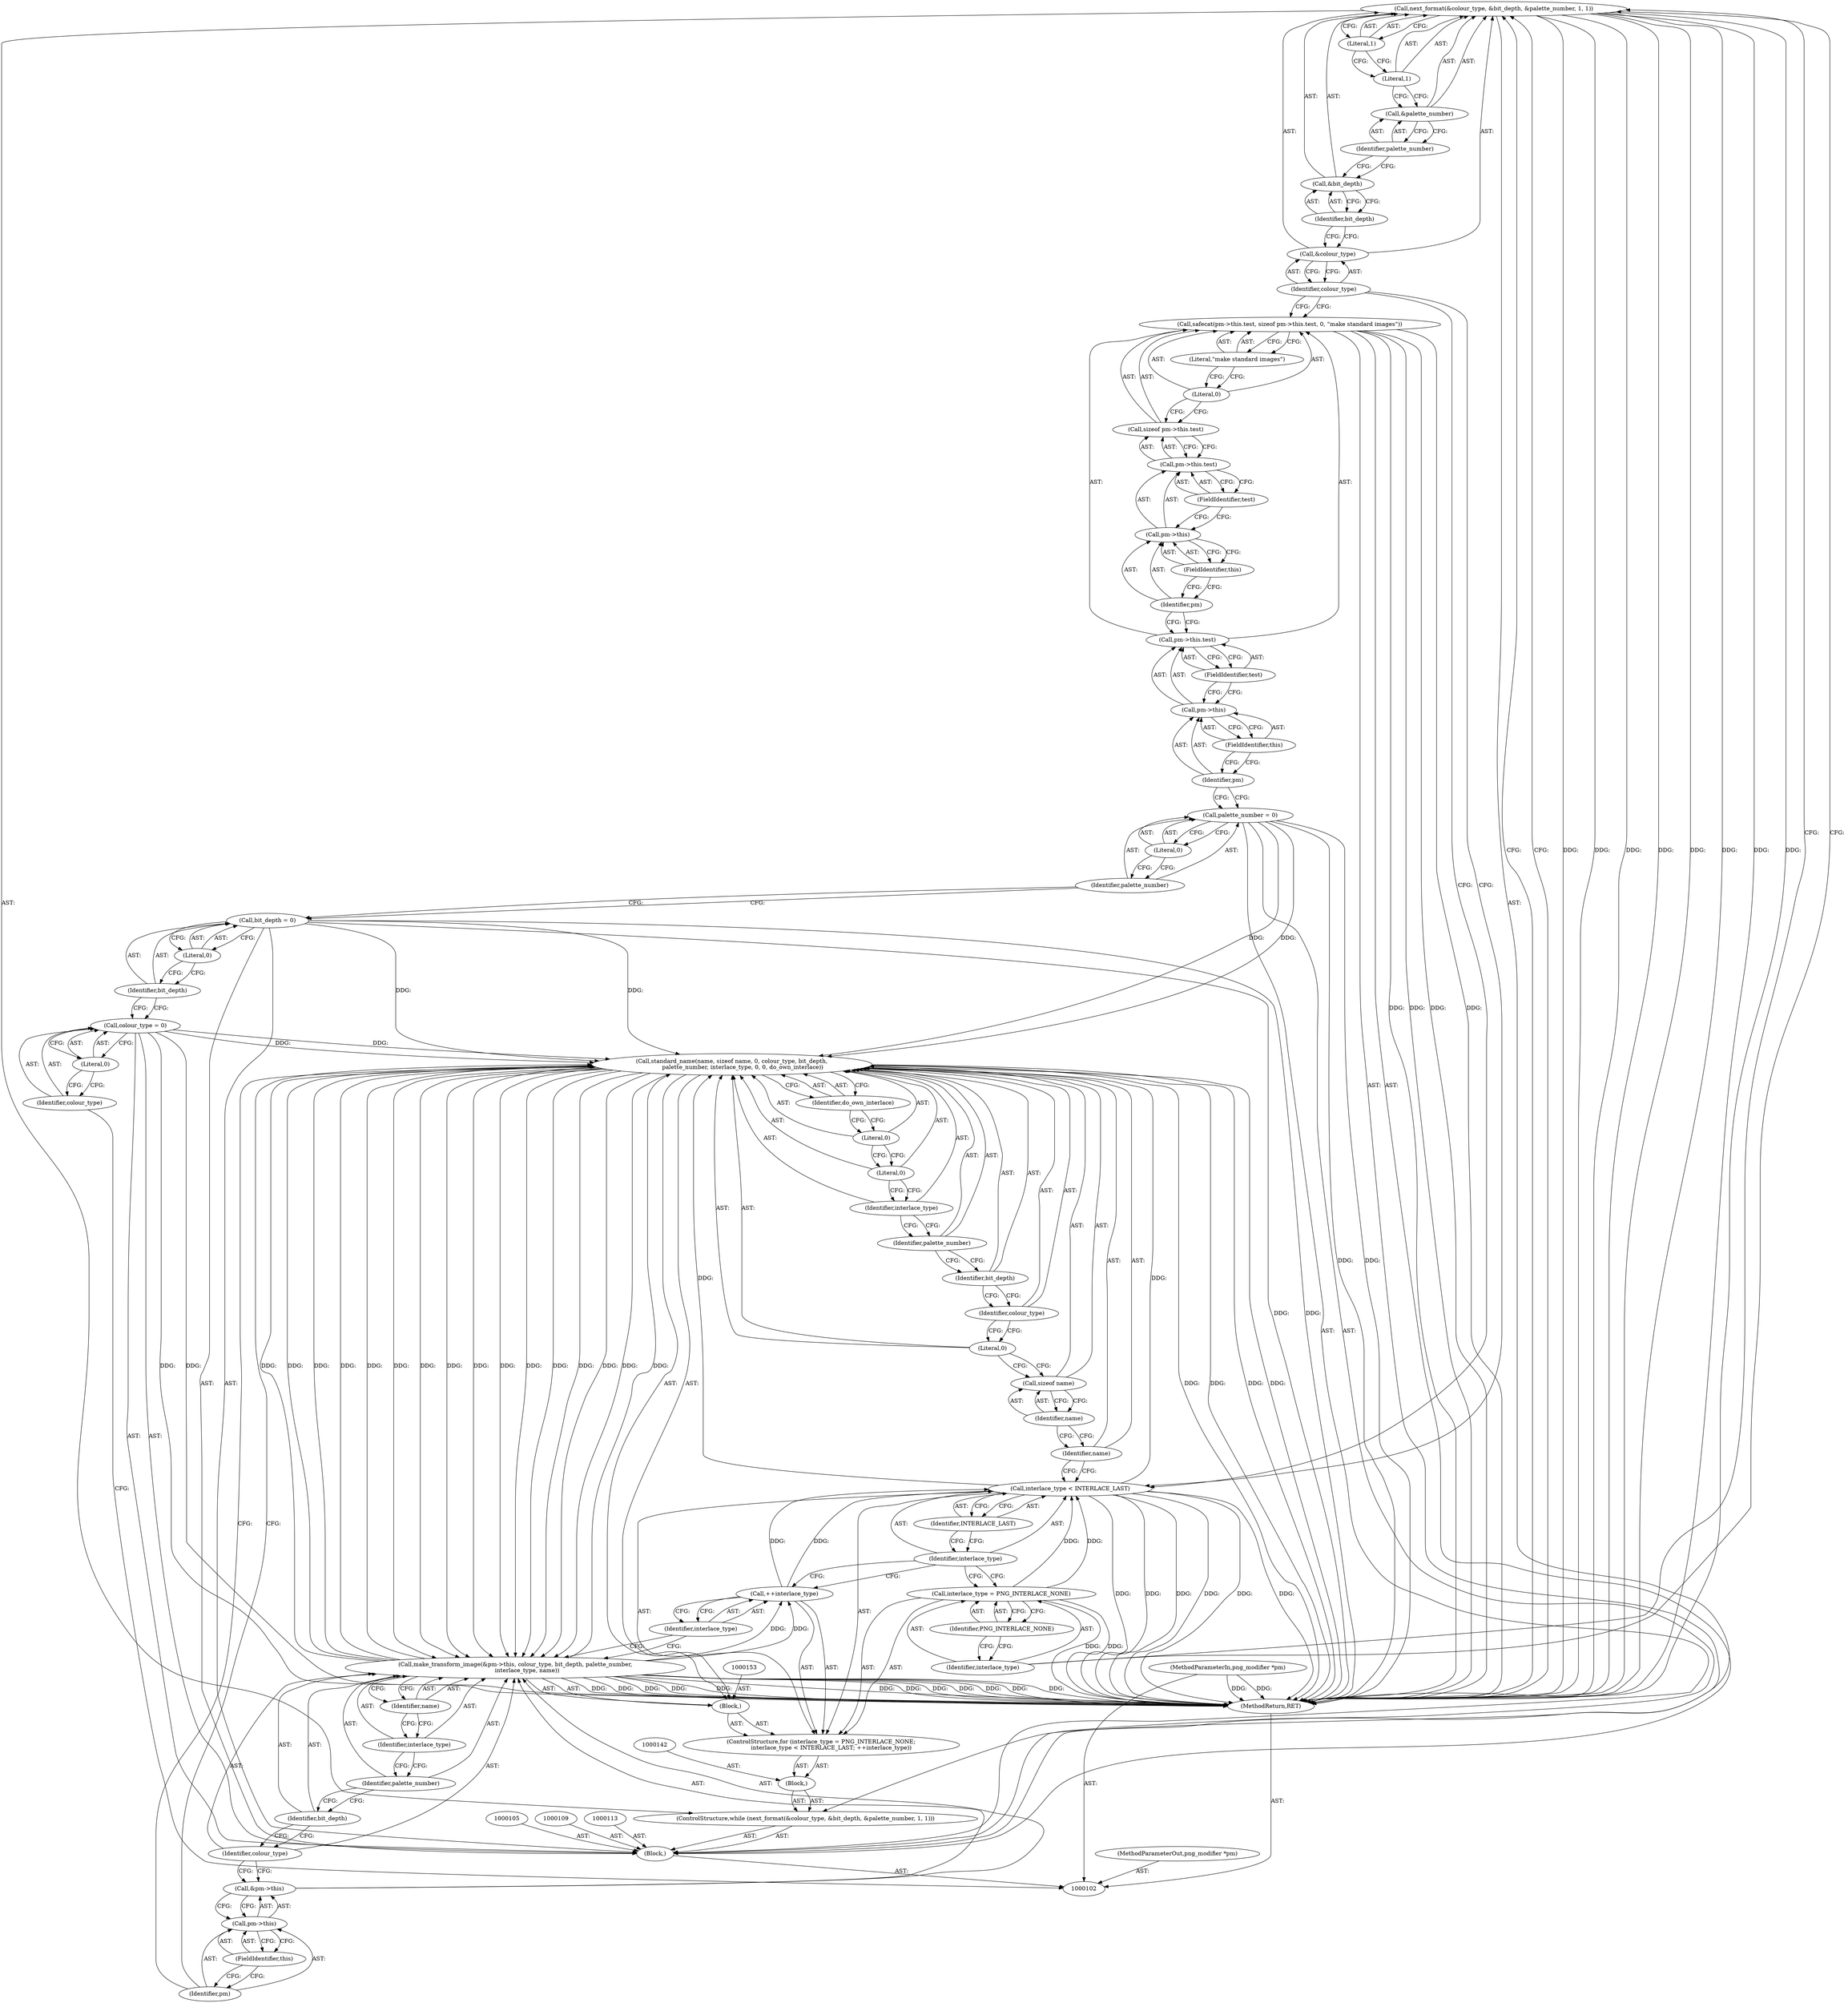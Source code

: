 digraph "0_Android_9d4853418ab2f754c2b63e091c29c5529b8b86ca_100" {
"1000132" [label="(Call,next_format(&colour_type, &bit_depth, &palette_number, 1, 1))"];
"1000133" [label="(Call,&colour_type)"];
"1000134" [label="(Identifier,colour_type)"];
"1000131" [label="(ControlStructure,while (next_format(&colour_type, &bit_depth, &palette_number, 1, 1)))"];
"1000135" [label="(Call,&bit_depth)"];
"1000136" [label="(Identifier,bit_depth)"];
"1000137" [label="(Call,&palette_number)"];
"1000138" [label="(Identifier,palette_number)"];
"1000139" [label="(Literal,1)"];
"1000140" [label="(Literal,1)"];
"1000141" [label="(Block,)"];
"1000143" [label="(ControlStructure,for (interlace_type = PNG_INTERLACE_NONE;\n           interlace_type < INTERLACE_LAST; ++interlace_type))"];
"1000146" [label="(Identifier,PNG_INTERLACE_NONE)"];
"1000144" [label="(Call,interlace_type = PNG_INTERLACE_NONE)"];
"1000145" [label="(Identifier,interlace_type)"];
"1000176" [label="(MethodReturn,RET)"];
"1000103" [label="(MethodParameterIn,png_modifier *pm)"];
"1000255" [label="(MethodParameterOut,png_modifier *pm)"];
"1000147" [label="(Call,interlace_type < INTERLACE_LAST)"];
"1000148" [label="(Identifier,interlace_type)"];
"1000149" [label="(Identifier,INTERLACE_LAST)"];
"1000150" [label="(Call,++interlace_type)"];
"1000151" [label="(Identifier,interlace_type)"];
"1000152" [label="(Block,)"];
"1000154" [label="(Call,standard_name(name, sizeof name, 0, colour_type, bit_depth,\n            palette_number, interlace_type, 0, 0, do_own_interlace))"];
"1000155" [label="(Identifier,name)"];
"1000156" [label="(Call,sizeof name)"];
"1000157" [label="(Identifier,name)"];
"1000158" [label="(Literal,0)"];
"1000159" [label="(Identifier,colour_type)"];
"1000160" [label="(Identifier,bit_depth)"];
"1000161" [label="(Identifier,palette_number)"];
"1000162" [label="(Identifier,interlace_type)"];
"1000163" [label="(Literal,0)"];
"1000164" [label="(Literal,0)"];
"1000165" [label="(Identifier,do_own_interlace)"];
"1000167" [label="(Call,&pm->this)"];
"1000168" [label="(Call,pm->this)"];
"1000169" [label="(Identifier,pm)"];
"1000170" [label="(FieldIdentifier,this)"];
"1000171" [label="(Identifier,colour_type)"];
"1000172" [label="(Identifier,bit_depth)"];
"1000173" [label="(Identifier,palette_number)"];
"1000166" [label="(Call,make_transform_image(&pm->this, colour_type, bit_depth, palette_number,\n             interlace_type, name))"];
"1000174" [label="(Identifier,interlace_type)"];
"1000175" [label="(Identifier,name)"];
"1000104" [label="(Block,)"];
"1000106" [label="(Call,colour_type = 0)"];
"1000107" [label="(Identifier,colour_type)"];
"1000108" [label="(Literal,0)"];
"1000110" [label="(Call,bit_depth = 0)"];
"1000111" [label="(Identifier,bit_depth)"];
"1000112" [label="(Literal,0)"];
"1000114" [label="(Call,palette_number = 0)"];
"1000115" [label="(Identifier,palette_number)"];
"1000116" [label="(Literal,0)"];
"1000118" [label="(Call,pm->this.test)"];
"1000119" [label="(Call,pm->this)"];
"1000120" [label="(Identifier,pm)"];
"1000121" [label="(FieldIdentifier,this)"];
"1000122" [label="(FieldIdentifier,test)"];
"1000123" [label="(Call,sizeof pm->this.test)"];
"1000117" [label="(Call,safecat(pm->this.test, sizeof pm->this.test, 0, \"make standard images\"))"];
"1000124" [label="(Call,pm->this.test)"];
"1000125" [label="(Call,pm->this)"];
"1000126" [label="(Identifier,pm)"];
"1000127" [label="(FieldIdentifier,this)"];
"1000128" [label="(FieldIdentifier,test)"];
"1000129" [label="(Literal,0)"];
"1000130" [label="(Literal,\"make standard images\")"];
"1000132" -> "1000131"  [label="AST: "];
"1000132" -> "1000140"  [label="CFG: "];
"1000133" -> "1000132"  [label="AST: "];
"1000135" -> "1000132"  [label="AST: "];
"1000137" -> "1000132"  [label="AST: "];
"1000139" -> "1000132"  [label="AST: "];
"1000140" -> "1000132"  [label="AST: "];
"1000145" -> "1000132"  [label="CFG: "];
"1000176" -> "1000132"  [label="CFG: "];
"1000132" -> "1000176"  [label="DDG: "];
"1000132" -> "1000176"  [label="DDG: "];
"1000132" -> "1000176"  [label="DDG: "];
"1000132" -> "1000176"  [label="DDG: "];
"1000133" -> "1000132"  [label="AST: "];
"1000133" -> "1000134"  [label="CFG: "];
"1000134" -> "1000133"  [label="AST: "];
"1000136" -> "1000133"  [label="CFG: "];
"1000134" -> "1000133"  [label="AST: "];
"1000134" -> "1000147"  [label="CFG: "];
"1000134" -> "1000117"  [label="CFG: "];
"1000133" -> "1000134"  [label="CFG: "];
"1000131" -> "1000104"  [label="AST: "];
"1000132" -> "1000131"  [label="AST: "];
"1000141" -> "1000131"  [label="AST: "];
"1000135" -> "1000132"  [label="AST: "];
"1000135" -> "1000136"  [label="CFG: "];
"1000136" -> "1000135"  [label="AST: "];
"1000138" -> "1000135"  [label="CFG: "];
"1000136" -> "1000135"  [label="AST: "];
"1000136" -> "1000133"  [label="CFG: "];
"1000135" -> "1000136"  [label="CFG: "];
"1000137" -> "1000132"  [label="AST: "];
"1000137" -> "1000138"  [label="CFG: "];
"1000138" -> "1000137"  [label="AST: "];
"1000139" -> "1000137"  [label="CFG: "];
"1000138" -> "1000137"  [label="AST: "];
"1000138" -> "1000135"  [label="CFG: "];
"1000137" -> "1000138"  [label="CFG: "];
"1000139" -> "1000132"  [label="AST: "];
"1000139" -> "1000137"  [label="CFG: "];
"1000140" -> "1000139"  [label="CFG: "];
"1000140" -> "1000132"  [label="AST: "];
"1000140" -> "1000139"  [label="CFG: "];
"1000132" -> "1000140"  [label="CFG: "];
"1000141" -> "1000131"  [label="AST: "];
"1000142" -> "1000141"  [label="AST: "];
"1000143" -> "1000141"  [label="AST: "];
"1000143" -> "1000141"  [label="AST: "];
"1000144" -> "1000143"  [label="AST: "];
"1000147" -> "1000143"  [label="AST: "];
"1000150" -> "1000143"  [label="AST: "];
"1000152" -> "1000143"  [label="AST: "];
"1000146" -> "1000144"  [label="AST: "];
"1000146" -> "1000145"  [label="CFG: "];
"1000144" -> "1000146"  [label="CFG: "];
"1000144" -> "1000143"  [label="AST: "];
"1000144" -> "1000146"  [label="CFG: "];
"1000145" -> "1000144"  [label="AST: "];
"1000146" -> "1000144"  [label="AST: "];
"1000148" -> "1000144"  [label="CFG: "];
"1000144" -> "1000176"  [label="DDG: "];
"1000144" -> "1000147"  [label="DDG: "];
"1000145" -> "1000144"  [label="AST: "];
"1000145" -> "1000132"  [label="CFG: "];
"1000146" -> "1000145"  [label="CFG: "];
"1000176" -> "1000102"  [label="AST: "];
"1000176" -> "1000132"  [label="CFG: "];
"1000117" -> "1000176"  [label="DDG: "];
"1000117" -> "1000176"  [label="DDG: "];
"1000166" -> "1000176"  [label="DDG: "];
"1000166" -> "1000176"  [label="DDG: "];
"1000166" -> "1000176"  [label="DDG: "];
"1000166" -> "1000176"  [label="DDG: "];
"1000166" -> "1000176"  [label="DDG: "];
"1000166" -> "1000176"  [label="DDG: "];
"1000106" -> "1000176"  [label="DDG: "];
"1000114" -> "1000176"  [label="DDG: "];
"1000132" -> "1000176"  [label="DDG: "];
"1000132" -> "1000176"  [label="DDG: "];
"1000132" -> "1000176"  [label="DDG: "];
"1000132" -> "1000176"  [label="DDG: "];
"1000154" -> "1000176"  [label="DDG: "];
"1000154" -> "1000176"  [label="DDG: "];
"1000144" -> "1000176"  [label="DDG: "];
"1000103" -> "1000176"  [label="DDG: "];
"1000147" -> "1000176"  [label="DDG: "];
"1000147" -> "1000176"  [label="DDG: "];
"1000147" -> "1000176"  [label="DDG: "];
"1000110" -> "1000176"  [label="DDG: "];
"1000103" -> "1000102"  [label="AST: "];
"1000103" -> "1000176"  [label="DDG: "];
"1000255" -> "1000102"  [label="AST: "];
"1000147" -> "1000143"  [label="AST: "];
"1000147" -> "1000149"  [label="CFG: "];
"1000148" -> "1000147"  [label="AST: "];
"1000149" -> "1000147"  [label="AST: "];
"1000134" -> "1000147"  [label="CFG: "];
"1000155" -> "1000147"  [label="CFG: "];
"1000147" -> "1000176"  [label="DDG: "];
"1000147" -> "1000176"  [label="DDG: "];
"1000147" -> "1000176"  [label="DDG: "];
"1000150" -> "1000147"  [label="DDG: "];
"1000144" -> "1000147"  [label="DDG: "];
"1000147" -> "1000154"  [label="DDG: "];
"1000148" -> "1000147"  [label="AST: "];
"1000148" -> "1000144"  [label="CFG: "];
"1000148" -> "1000150"  [label="CFG: "];
"1000149" -> "1000148"  [label="CFG: "];
"1000149" -> "1000147"  [label="AST: "];
"1000149" -> "1000148"  [label="CFG: "];
"1000147" -> "1000149"  [label="CFG: "];
"1000150" -> "1000143"  [label="AST: "];
"1000150" -> "1000151"  [label="CFG: "];
"1000151" -> "1000150"  [label="AST: "];
"1000148" -> "1000150"  [label="CFG: "];
"1000150" -> "1000147"  [label="DDG: "];
"1000166" -> "1000150"  [label="DDG: "];
"1000151" -> "1000150"  [label="AST: "];
"1000151" -> "1000166"  [label="CFG: "];
"1000150" -> "1000151"  [label="CFG: "];
"1000152" -> "1000143"  [label="AST: "];
"1000153" -> "1000152"  [label="AST: "];
"1000154" -> "1000152"  [label="AST: "];
"1000166" -> "1000152"  [label="AST: "];
"1000154" -> "1000152"  [label="AST: "];
"1000154" -> "1000165"  [label="CFG: "];
"1000155" -> "1000154"  [label="AST: "];
"1000156" -> "1000154"  [label="AST: "];
"1000158" -> "1000154"  [label="AST: "];
"1000159" -> "1000154"  [label="AST: "];
"1000160" -> "1000154"  [label="AST: "];
"1000161" -> "1000154"  [label="AST: "];
"1000162" -> "1000154"  [label="AST: "];
"1000163" -> "1000154"  [label="AST: "];
"1000164" -> "1000154"  [label="AST: "];
"1000165" -> "1000154"  [label="AST: "];
"1000169" -> "1000154"  [label="CFG: "];
"1000154" -> "1000176"  [label="DDG: "];
"1000154" -> "1000176"  [label="DDG: "];
"1000106" -> "1000154"  [label="DDG: "];
"1000166" -> "1000154"  [label="DDG: "];
"1000166" -> "1000154"  [label="DDG: "];
"1000166" -> "1000154"  [label="DDG: "];
"1000110" -> "1000154"  [label="DDG: "];
"1000114" -> "1000154"  [label="DDG: "];
"1000147" -> "1000154"  [label="DDG: "];
"1000154" -> "1000166"  [label="DDG: "];
"1000154" -> "1000166"  [label="DDG: "];
"1000154" -> "1000166"  [label="DDG: "];
"1000154" -> "1000166"  [label="DDG: "];
"1000154" -> "1000166"  [label="DDG: "];
"1000155" -> "1000154"  [label="AST: "];
"1000155" -> "1000147"  [label="CFG: "];
"1000157" -> "1000155"  [label="CFG: "];
"1000156" -> "1000154"  [label="AST: "];
"1000156" -> "1000157"  [label="CFG: "];
"1000157" -> "1000156"  [label="AST: "];
"1000158" -> "1000156"  [label="CFG: "];
"1000157" -> "1000156"  [label="AST: "];
"1000157" -> "1000155"  [label="CFG: "];
"1000156" -> "1000157"  [label="CFG: "];
"1000158" -> "1000154"  [label="AST: "];
"1000158" -> "1000156"  [label="CFG: "];
"1000159" -> "1000158"  [label="CFG: "];
"1000159" -> "1000154"  [label="AST: "];
"1000159" -> "1000158"  [label="CFG: "];
"1000160" -> "1000159"  [label="CFG: "];
"1000160" -> "1000154"  [label="AST: "];
"1000160" -> "1000159"  [label="CFG: "];
"1000161" -> "1000160"  [label="CFG: "];
"1000161" -> "1000154"  [label="AST: "];
"1000161" -> "1000160"  [label="CFG: "];
"1000162" -> "1000161"  [label="CFG: "];
"1000162" -> "1000154"  [label="AST: "];
"1000162" -> "1000161"  [label="CFG: "];
"1000163" -> "1000162"  [label="CFG: "];
"1000163" -> "1000154"  [label="AST: "];
"1000163" -> "1000162"  [label="CFG: "];
"1000164" -> "1000163"  [label="CFG: "];
"1000164" -> "1000154"  [label="AST: "];
"1000164" -> "1000163"  [label="CFG: "];
"1000165" -> "1000164"  [label="CFG: "];
"1000165" -> "1000154"  [label="AST: "];
"1000165" -> "1000164"  [label="CFG: "];
"1000154" -> "1000165"  [label="CFG: "];
"1000167" -> "1000166"  [label="AST: "];
"1000167" -> "1000168"  [label="CFG: "];
"1000168" -> "1000167"  [label="AST: "];
"1000171" -> "1000167"  [label="CFG: "];
"1000168" -> "1000167"  [label="AST: "];
"1000168" -> "1000170"  [label="CFG: "];
"1000169" -> "1000168"  [label="AST: "];
"1000170" -> "1000168"  [label="AST: "];
"1000167" -> "1000168"  [label="CFG: "];
"1000169" -> "1000168"  [label="AST: "];
"1000169" -> "1000154"  [label="CFG: "];
"1000170" -> "1000169"  [label="CFG: "];
"1000170" -> "1000168"  [label="AST: "];
"1000170" -> "1000169"  [label="CFG: "];
"1000168" -> "1000170"  [label="CFG: "];
"1000171" -> "1000166"  [label="AST: "];
"1000171" -> "1000167"  [label="CFG: "];
"1000172" -> "1000171"  [label="CFG: "];
"1000172" -> "1000166"  [label="AST: "];
"1000172" -> "1000171"  [label="CFG: "];
"1000173" -> "1000172"  [label="CFG: "];
"1000173" -> "1000166"  [label="AST: "];
"1000173" -> "1000172"  [label="CFG: "];
"1000174" -> "1000173"  [label="CFG: "];
"1000166" -> "1000152"  [label="AST: "];
"1000166" -> "1000175"  [label="CFG: "];
"1000167" -> "1000166"  [label="AST: "];
"1000171" -> "1000166"  [label="AST: "];
"1000172" -> "1000166"  [label="AST: "];
"1000173" -> "1000166"  [label="AST: "];
"1000174" -> "1000166"  [label="AST: "];
"1000175" -> "1000166"  [label="AST: "];
"1000151" -> "1000166"  [label="CFG: "];
"1000166" -> "1000176"  [label="DDG: "];
"1000166" -> "1000176"  [label="DDG: "];
"1000166" -> "1000176"  [label="DDG: "];
"1000166" -> "1000176"  [label="DDG: "];
"1000166" -> "1000176"  [label="DDG: "];
"1000166" -> "1000176"  [label="DDG: "];
"1000166" -> "1000150"  [label="DDG: "];
"1000166" -> "1000154"  [label="DDG: "];
"1000166" -> "1000154"  [label="DDG: "];
"1000166" -> "1000154"  [label="DDG: "];
"1000154" -> "1000166"  [label="DDG: "];
"1000154" -> "1000166"  [label="DDG: "];
"1000154" -> "1000166"  [label="DDG: "];
"1000154" -> "1000166"  [label="DDG: "];
"1000154" -> "1000166"  [label="DDG: "];
"1000174" -> "1000166"  [label="AST: "];
"1000174" -> "1000173"  [label="CFG: "];
"1000175" -> "1000174"  [label="CFG: "];
"1000175" -> "1000166"  [label="AST: "];
"1000175" -> "1000174"  [label="CFG: "];
"1000166" -> "1000175"  [label="CFG: "];
"1000104" -> "1000102"  [label="AST: "];
"1000105" -> "1000104"  [label="AST: "];
"1000106" -> "1000104"  [label="AST: "];
"1000109" -> "1000104"  [label="AST: "];
"1000110" -> "1000104"  [label="AST: "];
"1000113" -> "1000104"  [label="AST: "];
"1000114" -> "1000104"  [label="AST: "];
"1000117" -> "1000104"  [label="AST: "];
"1000131" -> "1000104"  [label="AST: "];
"1000106" -> "1000104"  [label="AST: "];
"1000106" -> "1000108"  [label="CFG: "];
"1000107" -> "1000106"  [label="AST: "];
"1000108" -> "1000106"  [label="AST: "];
"1000111" -> "1000106"  [label="CFG: "];
"1000106" -> "1000176"  [label="DDG: "];
"1000106" -> "1000154"  [label="DDG: "];
"1000107" -> "1000106"  [label="AST: "];
"1000107" -> "1000102"  [label="CFG: "];
"1000108" -> "1000107"  [label="CFG: "];
"1000108" -> "1000106"  [label="AST: "];
"1000108" -> "1000107"  [label="CFG: "];
"1000106" -> "1000108"  [label="CFG: "];
"1000110" -> "1000104"  [label="AST: "];
"1000110" -> "1000112"  [label="CFG: "];
"1000111" -> "1000110"  [label="AST: "];
"1000112" -> "1000110"  [label="AST: "];
"1000115" -> "1000110"  [label="CFG: "];
"1000110" -> "1000176"  [label="DDG: "];
"1000110" -> "1000154"  [label="DDG: "];
"1000111" -> "1000110"  [label="AST: "];
"1000111" -> "1000106"  [label="CFG: "];
"1000112" -> "1000111"  [label="CFG: "];
"1000112" -> "1000110"  [label="AST: "];
"1000112" -> "1000111"  [label="CFG: "];
"1000110" -> "1000112"  [label="CFG: "];
"1000114" -> "1000104"  [label="AST: "];
"1000114" -> "1000116"  [label="CFG: "];
"1000115" -> "1000114"  [label="AST: "];
"1000116" -> "1000114"  [label="AST: "];
"1000120" -> "1000114"  [label="CFG: "];
"1000114" -> "1000176"  [label="DDG: "];
"1000114" -> "1000154"  [label="DDG: "];
"1000115" -> "1000114"  [label="AST: "];
"1000115" -> "1000110"  [label="CFG: "];
"1000116" -> "1000115"  [label="CFG: "];
"1000116" -> "1000114"  [label="AST: "];
"1000116" -> "1000115"  [label="CFG: "];
"1000114" -> "1000116"  [label="CFG: "];
"1000118" -> "1000117"  [label="AST: "];
"1000118" -> "1000122"  [label="CFG: "];
"1000119" -> "1000118"  [label="AST: "];
"1000122" -> "1000118"  [label="AST: "];
"1000126" -> "1000118"  [label="CFG: "];
"1000119" -> "1000118"  [label="AST: "];
"1000119" -> "1000121"  [label="CFG: "];
"1000120" -> "1000119"  [label="AST: "];
"1000121" -> "1000119"  [label="AST: "];
"1000122" -> "1000119"  [label="CFG: "];
"1000120" -> "1000119"  [label="AST: "];
"1000120" -> "1000114"  [label="CFG: "];
"1000121" -> "1000120"  [label="CFG: "];
"1000121" -> "1000119"  [label="AST: "];
"1000121" -> "1000120"  [label="CFG: "];
"1000119" -> "1000121"  [label="CFG: "];
"1000122" -> "1000118"  [label="AST: "];
"1000122" -> "1000119"  [label="CFG: "];
"1000118" -> "1000122"  [label="CFG: "];
"1000123" -> "1000117"  [label="AST: "];
"1000123" -> "1000124"  [label="CFG: "];
"1000124" -> "1000123"  [label="AST: "];
"1000129" -> "1000123"  [label="CFG: "];
"1000117" -> "1000104"  [label="AST: "];
"1000117" -> "1000130"  [label="CFG: "];
"1000118" -> "1000117"  [label="AST: "];
"1000123" -> "1000117"  [label="AST: "];
"1000129" -> "1000117"  [label="AST: "];
"1000130" -> "1000117"  [label="AST: "];
"1000134" -> "1000117"  [label="CFG: "];
"1000117" -> "1000176"  [label="DDG: "];
"1000117" -> "1000176"  [label="DDG: "];
"1000124" -> "1000123"  [label="AST: "];
"1000124" -> "1000128"  [label="CFG: "];
"1000125" -> "1000124"  [label="AST: "];
"1000128" -> "1000124"  [label="AST: "];
"1000123" -> "1000124"  [label="CFG: "];
"1000125" -> "1000124"  [label="AST: "];
"1000125" -> "1000127"  [label="CFG: "];
"1000126" -> "1000125"  [label="AST: "];
"1000127" -> "1000125"  [label="AST: "];
"1000128" -> "1000125"  [label="CFG: "];
"1000126" -> "1000125"  [label="AST: "];
"1000126" -> "1000118"  [label="CFG: "];
"1000127" -> "1000126"  [label="CFG: "];
"1000127" -> "1000125"  [label="AST: "];
"1000127" -> "1000126"  [label="CFG: "];
"1000125" -> "1000127"  [label="CFG: "];
"1000128" -> "1000124"  [label="AST: "];
"1000128" -> "1000125"  [label="CFG: "];
"1000124" -> "1000128"  [label="CFG: "];
"1000129" -> "1000117"  [label="AST: "];
"1000129" -> "1000123"  [label="CFG: "];
"1000130" -> "1000129"  [label="CFG: "];
"1000130" -> "1000117"  [label="AST: "];
"1000130" -> "1000129"  [label="CFG: "];
"1000117" -> "1000130"  [label="CFG: "];
}
